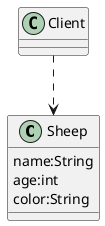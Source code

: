 @startuml
class Sheep {
    name:String
    age:int
    color:String
}

class Client

Client ..> Sheep
@enduml